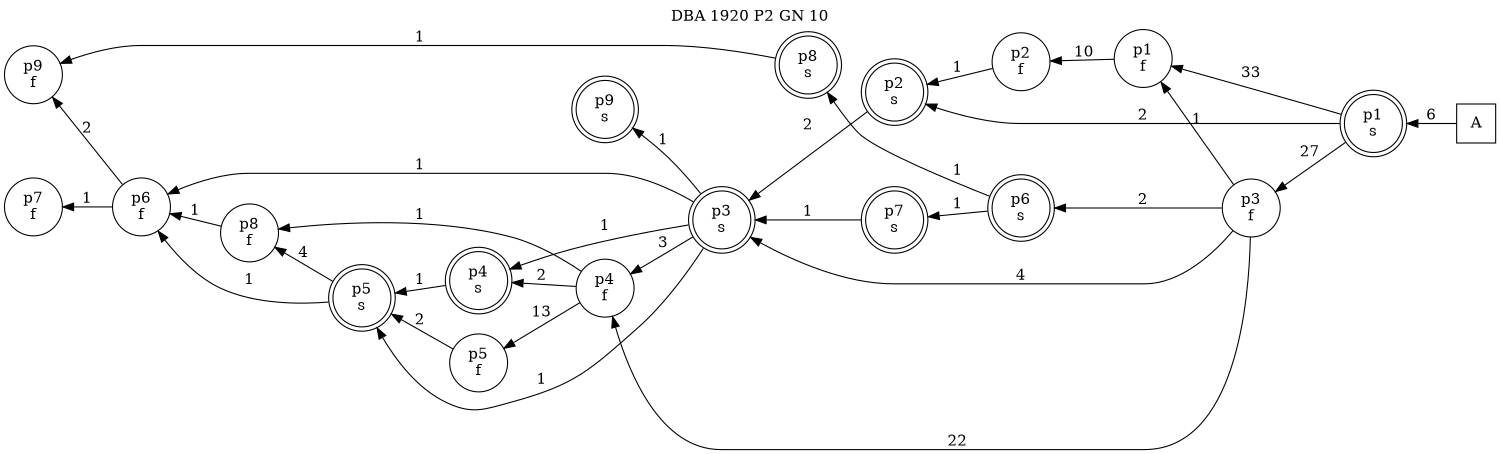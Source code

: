 digraph DBA_1920_P2_GN_10_GOOD {
labelloc="tl"
label= " DBA 1920 P2 GN 10 "
rankdir="RL";
graph [ size=" 10 , 10 !"]

"A" [shape="square" label="A"]
"p1_s" [shape="doublecircle" label="p1
s"]
"p1_f" [shape="circle" label="p1
f"]
"p2_f" [shape="circle" label="p2
f"]
"p3_f" [shape="circle" label="p3
f"]
"p2_s" [shape="doublecircle" label="p2
s"]
"p4_f" [shape="circle" label="p4
f"]
"p5_f" [shape="circle" label="p5
f"]
"p5_s" [shape="doublecircle" label="p5
s"]
"p3_s" [shape="doublecircle" label="p3
s"]
"p6_f" [shape="circle" label="p6
f"]
"p7_f" [shape="circle" label="p7
f"]
"p4_s" [shape="doublecircle" label="p4
s"]
"p6_s" [shape="doublecircle" label="p6
s"]
"p7_s" [shape="doublecircle" label="p7
s"]
"p8_f" [shape="circle" label="p8
f"]
"p9_f" [shape="circle" label="p9
f"]
"p8_s" [shape="doublecircle" label="p8
s"]
"p9_s" [shape="doublecircle" label="p9
s"]
"A" -> "p1_s" [ label=6]
"p1_s" -> "p1_f" [ label=33]
"p1_s" -> "p3_f" [ label=27]
"p1_s" -> "p2_s" [ label=2]
"p1_f" -> "p2_f" [ label=10]
"p2_f" -> "p2_s" [ label=1]
"p3_f" -> "p1_f" [ label=1]
"p3_f" -> "p4_f" [ label=22]
"p3_f" -> "p3_s" [ label=4]
"p3_f" -> "p6_s" [ label=2]
"p2_s" -> "p3_s" [ label=2]
"p4_f" -> "p5_f" [ label=13]
"p4_f" -> "p4_s" [ label=2]
"p4_f" -> "p8_f" [ label=1]
"p5_f" -> "p5_s" [ label=2]
"p5_s" -> "p6_f" [ label=1]
"p5_s" -> "p8_f" [ label=4]
"p3_s" -> "p4_f" [ label=3]
"p3_s" -> "p5_s" [ label=1]
"p3_s" -> "p6_f" [ label=1]
"p3_s" -> "p4_s" [ label=1]
"p3_s" -> "p9_s" [ label=1]
"p6_f" -> "p7_f" [ label=1]
"p6_f" -> "p9_f" [ label=2]
"p4_s" -> "p5_s" [ label=1]
"p6_s" -> "p7_s" [ label=1]
"p6_s" -> "p8_s" [ label=1]
"p7_s" -> "p3_s" [ label=1]
"p8_f" -> "p6_f" [ label=1]
"p8_s" -> "p9_f" [ label=1]
}
